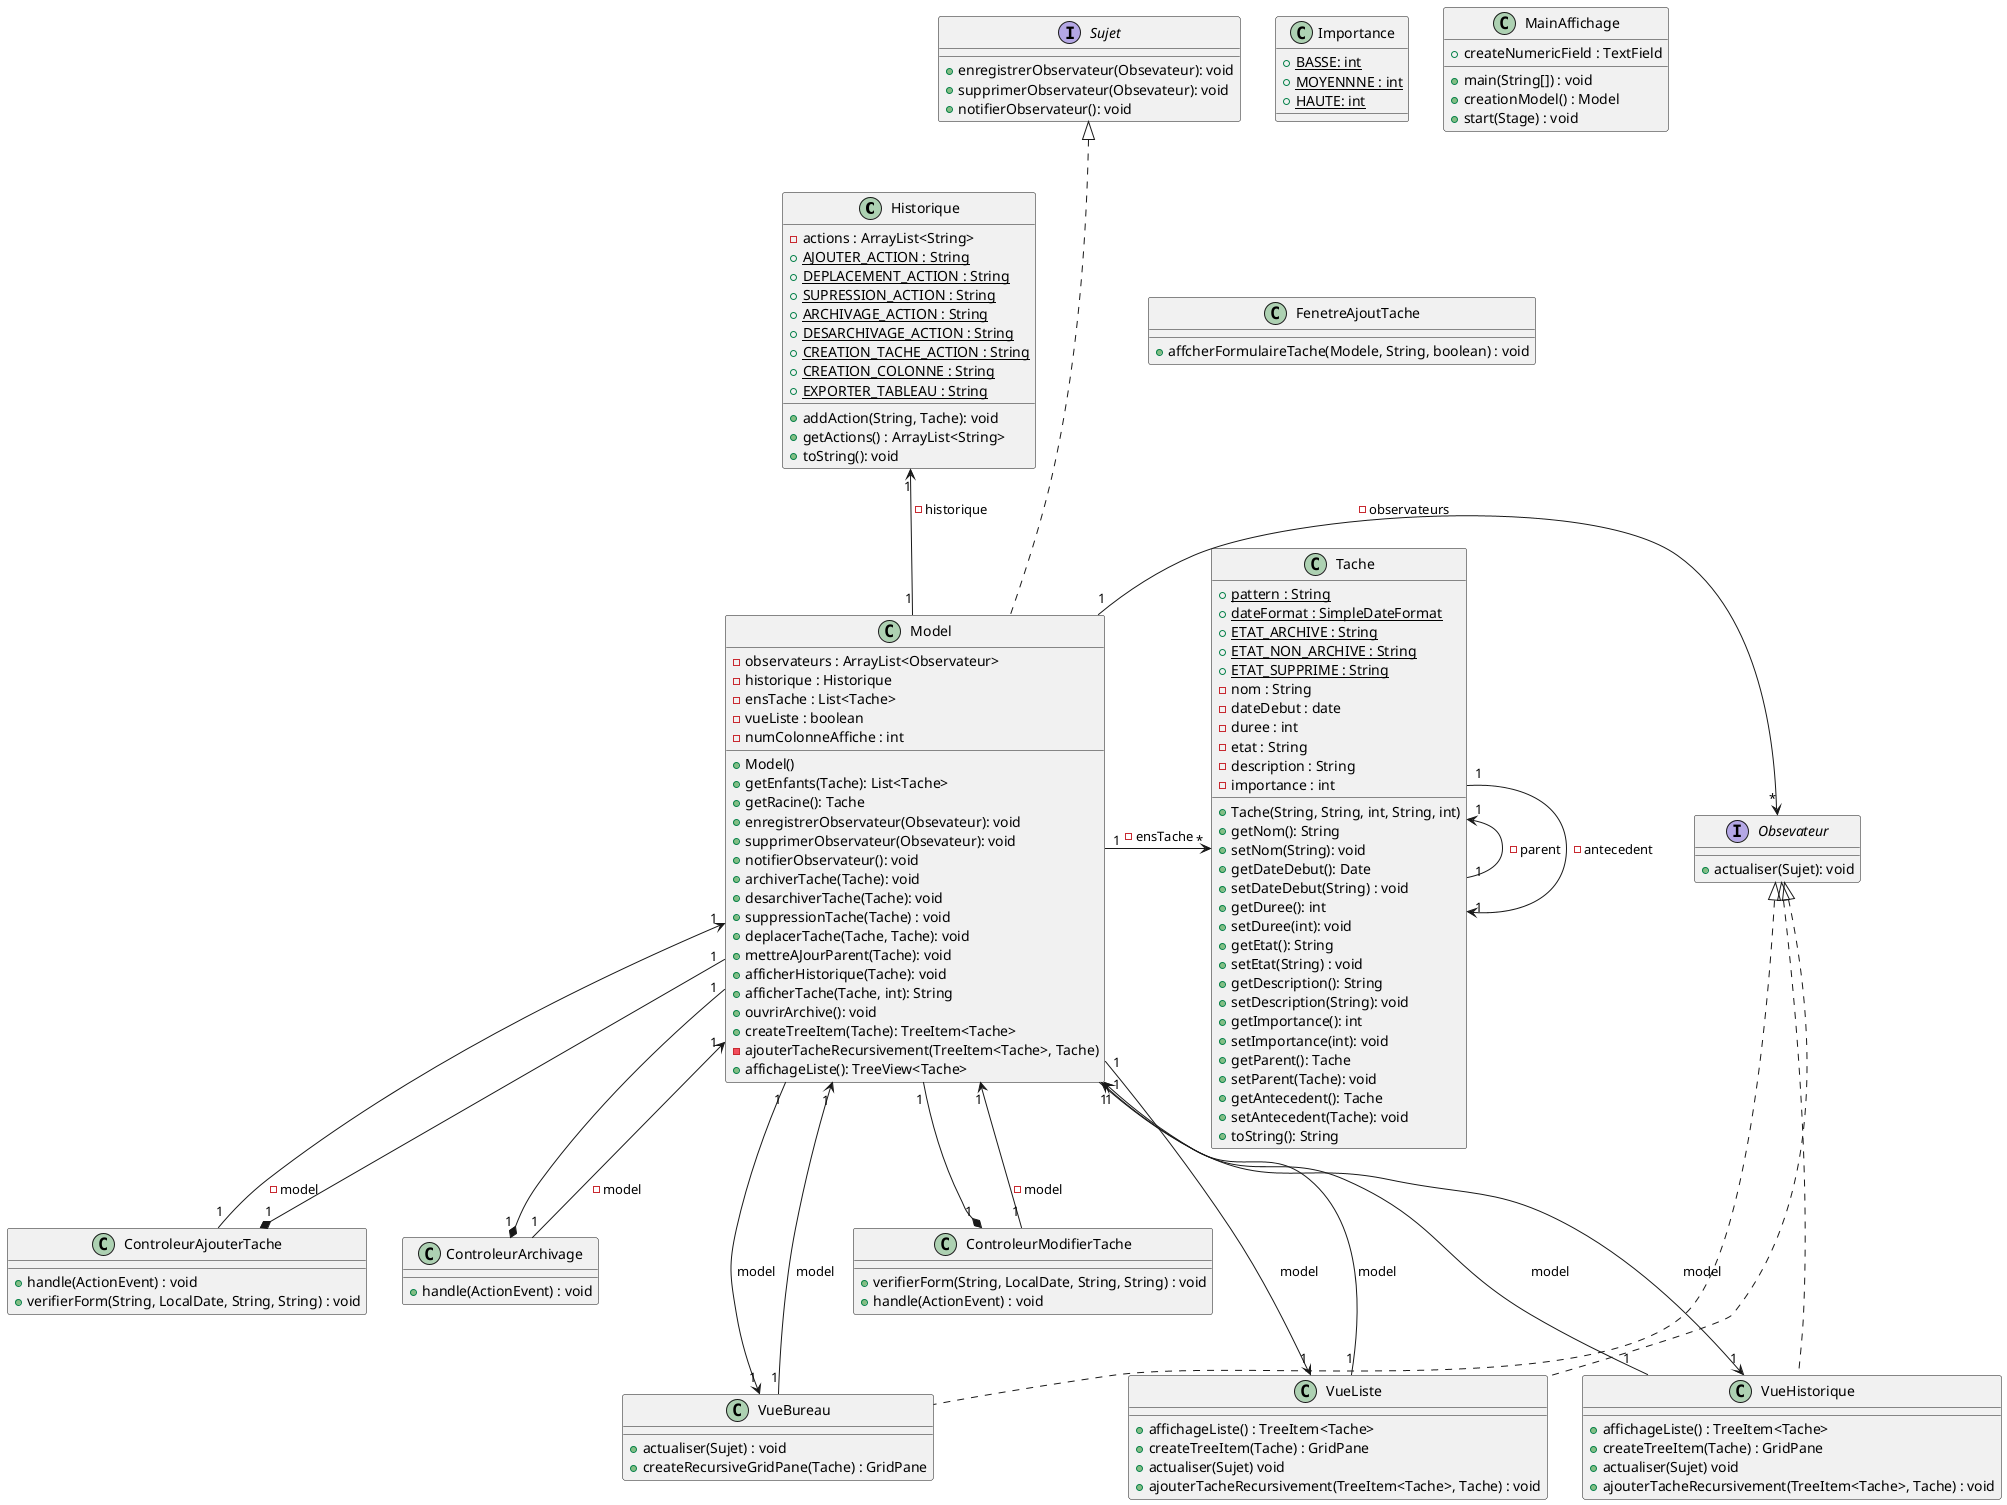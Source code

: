 @startuml



class Historique{
  - actions : ArrayList<String>
  + {static} AJOUTER_ACTION : String
  + {static} DEPLACEMENT_ACTION : String
  + {static} SUPRESSION_ACTION : String
  + {static} ARCHIVAGE_ACTION : String
  + {static} DESARCHIVAGE_ACTION : String
  + {static} CREATION_TACHE_ACTION : String
  + {static} CREATION_COLONNE : String
  + {static} EXPORTER_TABLEAU : String
  + addAction(String, Tache): void
  + getActions() : ArrayList<String>
  + toString(): void
}

class Importance{
  +{static} BASSE: int 
  +{static} MOYENNNE : int
  +{static} HAUTE: int
}

interface Sujet{
  + enregistrerObservateur(Obsevateur): void
  + supprimerObservateur(Obsevateur): void
  + notifierObservateur(): void
}

interface Obsevateur{
  +actualiser(Sujet): void
}


class VueBureau{
  +actualiser(Sujet) : void
  + createRecursiveGridPane(Tache) : GridPane
}

class VueListe{

  + affichageListe() : TreeItem<Tache>
  + createTreeItem(Tache) : GridPane
  + actualiser(Sujet) void
  + ajouterTacheRecursivement(TreeItem<Tache>, Tache) : void
}

class VueHistorique{

  + affichageListe() : TreeItem<Tache>
  + createTreeItem(Tache) : GridPane
  + actualiser(Sujet) void
  + ajouterTacheRecursivement(TreeItem<Tache>, Tache) : void
}


class Model{
  - observateurs : ArrayList<Observateur>
  - historique : Historique
  - ensTache : List<Tache>
  - vueListe : boolean
  - numColonneAffiche : int
  
  + Model()
  + getEnfants(Tache): List<Tache>
  + getRacine(): Tache
  + enregistrerObservateur(Obsevateur): void
  + supprimerObservateur(Obsevateur): void
  + notifierObservateur(): void
  + archiverTache(Tache): void
  + desarchiverTache(Tache): void
  + suppressionTache(Tache) : void
  + deplacerTache(Tache, Tache): void
  + mettreAJourParent(Tache): void
  + afficherHistorique(Tache): void
  + afficherTache(Tache, int): String
  + ouvrirArchive(): void
  + createTreeItem(Tache): TreeItem<Tache>
  - ajouterTacheRecursivement(TreeItem<Tache>, Tache)
  + affichageListe(): TreeView<Tache>
}

class MainAffichage{
  + main(String[]) : void
  + creationModel() : Model
  + createNumericField : TextField
  + start(Stage) : void
}

class FenetreAjoutTache{
  + affcherFormulaireTache(Modele, String, boolean) : void
}

class ControleurAjouterTache{
  + handle(ActionEvent) : void
  + verifierForm(String, LocalDate, String, String) : void
}
class ControleurModifierTache{
  + verifierForm(String, LocalDate, String, String) : void
  + handle(ActionEvent) : void
}
class ControleurArchivage{
  + handle(ActionEvent) : void
}


class Tache{
  +{static} pattern : String
  +{static} dateFormat : SimpleDateFormat
  +{static} ETAT_ARCHIVE : String
  +{static} ETAT_NON_ARCHIVE : String
  +{static} ETAT_SUPPRIME : String
  - nom : String
  - dateDebut : date
  - duree : int 
  - etat : String
  - description : String
  - importance : int
  
  + Tache(String, String, int, String, int)
  + getNom(): String
  + setNom(String): void
  + getDateDebut(): Date 
  + setDateDebut(String) : void 
  + getDuree(): int 
  + setDuree(int): void
  + getEtat(): String 
  + setEtat(String) : void
  + getDescription(): String
  + setDescription(String): void
  + getImportance(): int 
  + setImportance(int): void
  + getParent(): Tache 
  + setParent(Tache): void 
  + getAntecedent(): Tache
  + setAntecedent(Tache): void
  + toString(): String 
}

'''Relations

Model -up-.|> Sujet
VueBureau -up-.|> Obsevateur
VueListe -up-.|> Obsevateur
VueHistorique -up-.|> Obsevateur

Model "1" -> "*" Obsevateur : -observateurs
Model "1" -> "*" Tache: -ensTache
Model "1" -up-> "1" Historique: -historique
Model "1"  --* "1" ControleurArchivage
Model "1"  --* "1" ControleurAjouterTache
Model "1"  --* "1" ControleurModifierTache
Model "1"  <-- "1" ControleurModifierTache: -model
Model "1"  <-- "1" ControleurArchivage: -model
Model "1"  <-- "1" ControleurAjouterTache: -model

Tache "1" -left-> "1" Tache : -parent
Tache "1" --> "1" Tache : -antecedent

VueBureau "1" --> "1"  Model : model
VueBureau "1" <-- "1" Model : model
VueListe "1" --> "1"  Model : model
VueListe "1" <-- "1" Model : model
VueHistorique "1" --> "1"  Model : model
VueHistorique "1" <-- "1" Model : model

